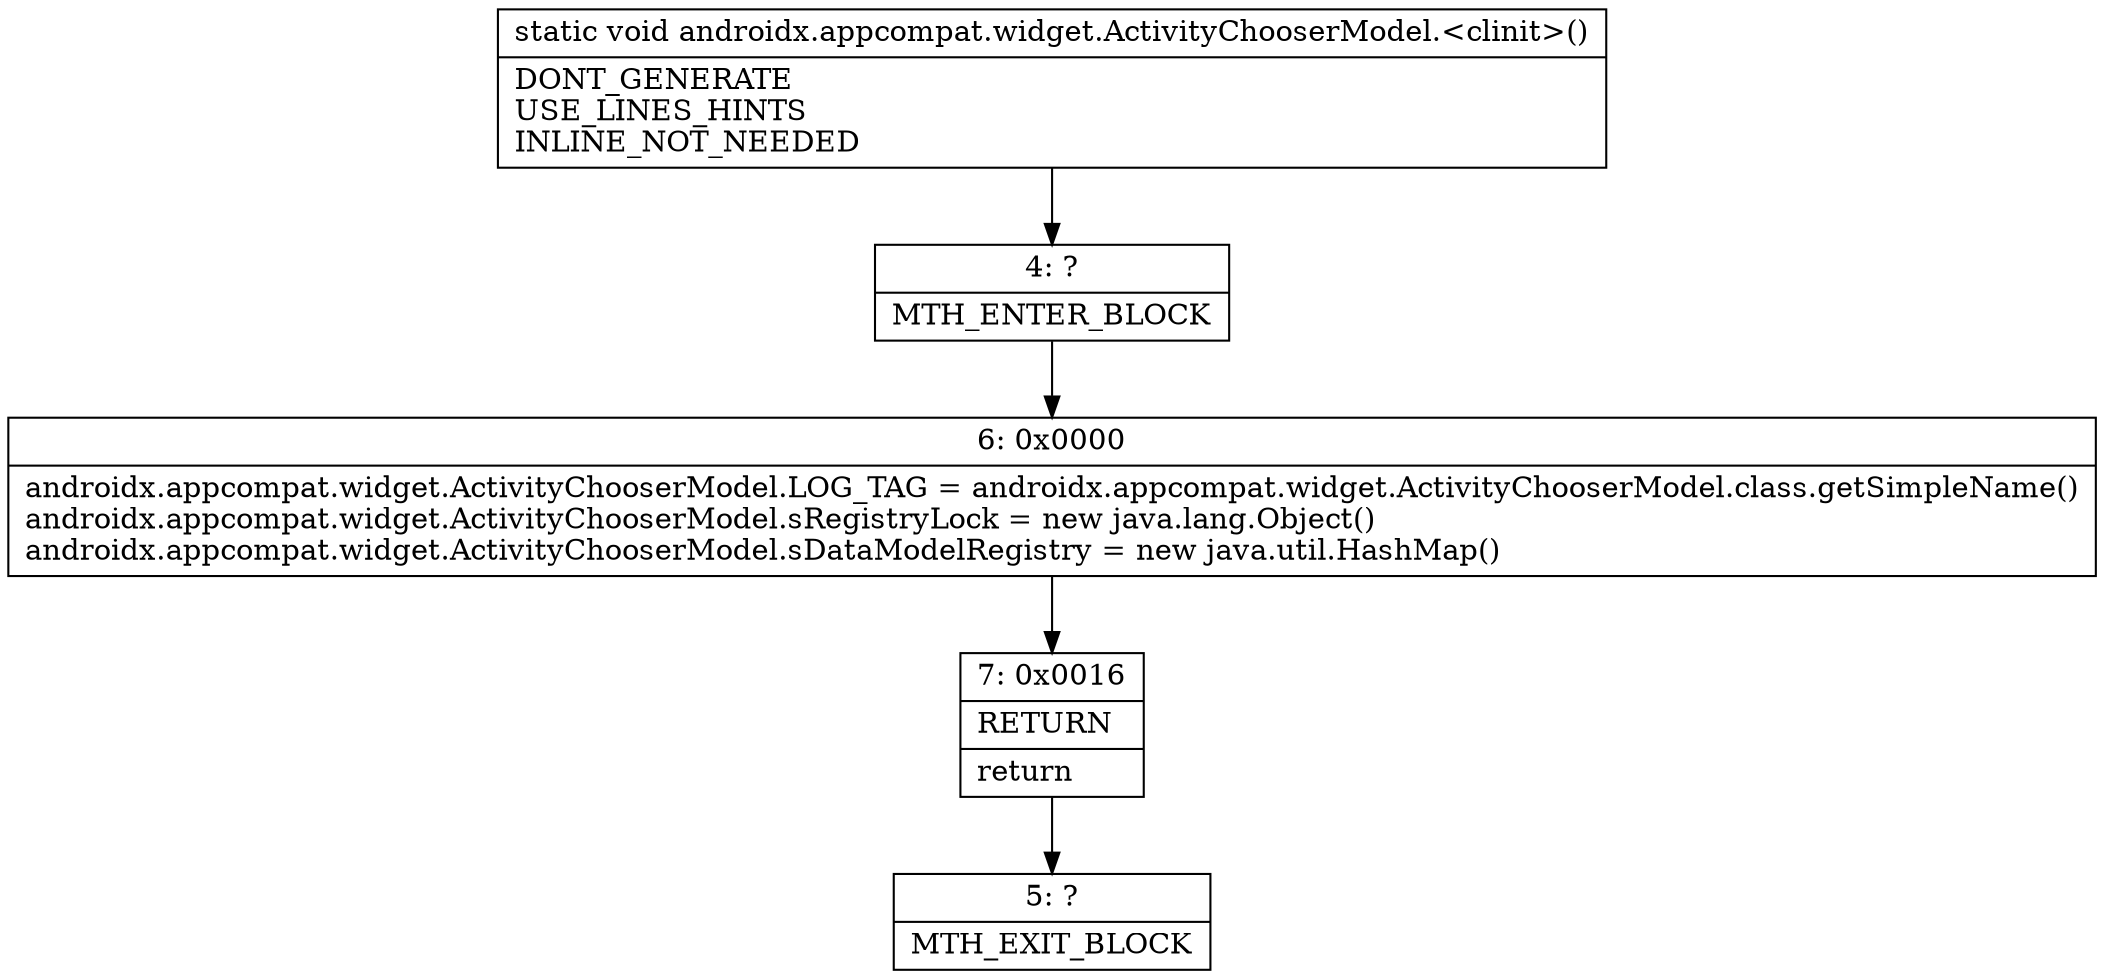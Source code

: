 digraph "CFG forandroidx.appcompat.widget.ActivityChooserModel.\<clinit\>()V" {
Node_4 [shape=record,label="{4\:\ ?|MTH_ENTER_BLOCK\l}"];
Node_6 [shape=record,label="{6\:\ 0x0000|androidx.appcompat.widget.ActivityChooserModel.LOG_TAG = androidx.appcompat.widget.ActivityChooserModel.class.getSimpleName()\landroidx.appcompat.widget.ActivityChooserModel.sRegistryLock = new java.lang.Object()\landroidx.appcompat.widget.ActivityChooserModel.sDataModelRegistry = new java.util.HashMap()\l}"];
Node_7 [shape=record,label="{7\:\ 0x0016|RETURN\l|return\l}"];
Node_5 [shape=record,label="{5\:\ ?|MTH_EXIT_BLOCK\l}"];
MethodNode[shape=record,label="{static void androidx.appcompat.widget.ActivityChooserModel.\<clinit\>()  | DONT_GENERATE\lUSE_LINES_HINTS\lINLINE_NOT_NEEDED\l}"];
MethodNode -> Node_4;Node_4 -> Node_6;
Node_6 -> Node_7;
Node_7 -> Node_5;
}

